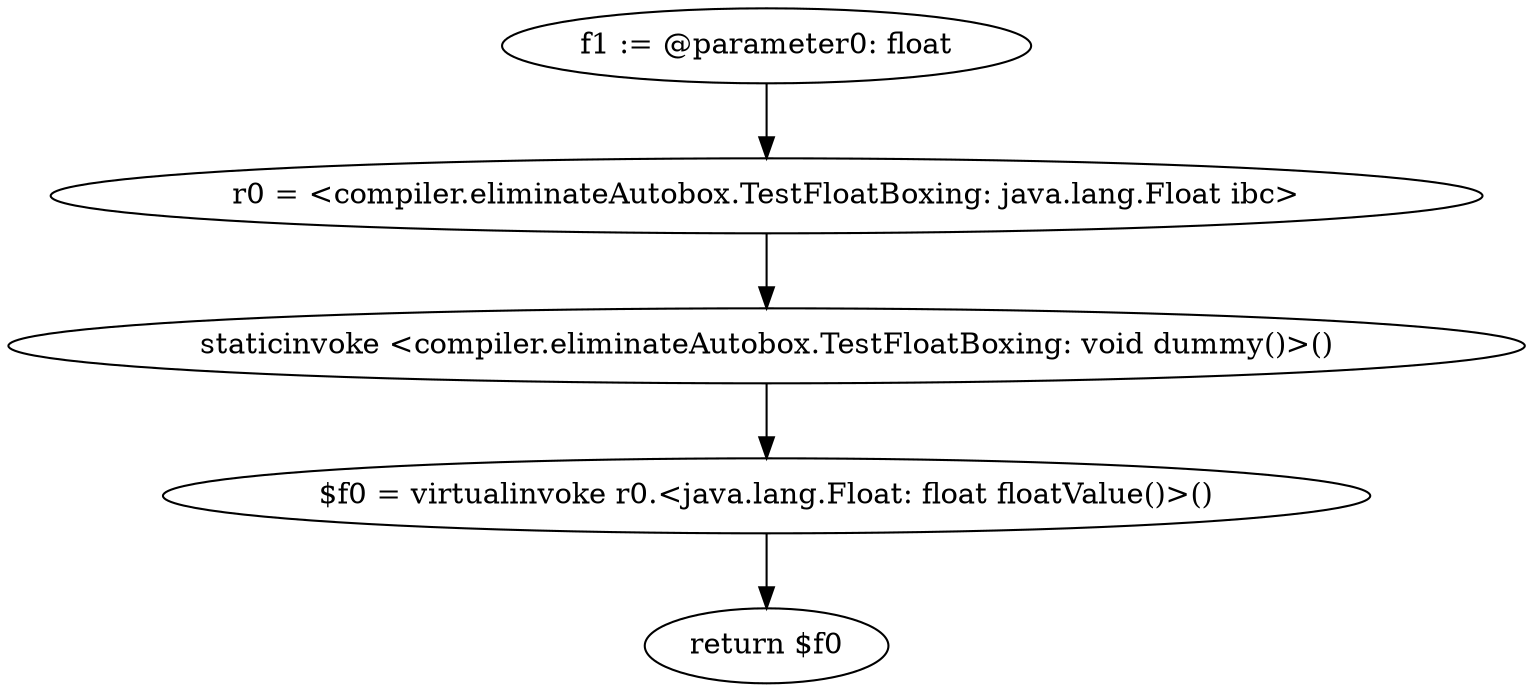 digraph "unitGraph" {
    "f1 := @parameter0: float"
    "r0 = <compiler.eliminateAutobox.TestFloatBoxing: java.lang.Float ibc>"
    "staticinvoke <compiler.eliminateAutobox.TestFloatBoxing: void dummy()>()"
    "$f0 = virtualinvoke r0.<java.lang.Float: float floatValue()>()"
    "return $f0"
    "f1 := @parameter0: float"->"r0 = <compiler.eliminateAutobox.TestFloatBoxing: java.lang.Float ibc>";
    "r0 = <compiler.eliminateAutobox.TestFloatBoxing: java.lang.Float ibc>"->"staticinvoke <compiler.eliminateAutobox.TestFloatBoxing: void dummy()>()";
    "staticinvoke <compiler.eliminateAutobox.TestFloatBoxing: void dummy()>()"->"$f0 = virtualinvoke r0.<java.lang.Float: float floatValue()>()";
    "$f0 = virtualinvoke r0.<java.lang.Float: float floatValue()>()"->"return $f0";
}
